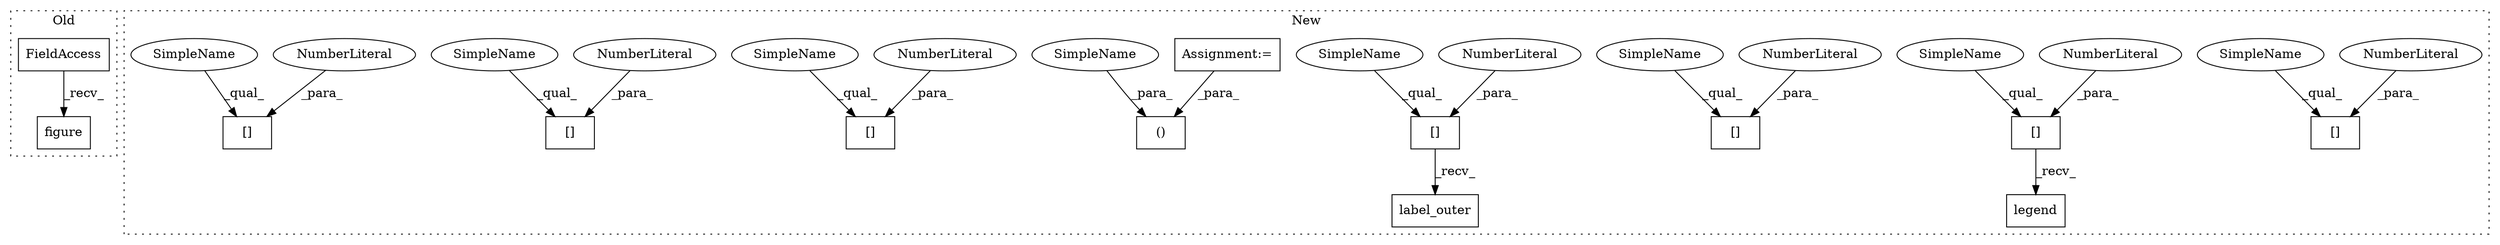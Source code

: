 digraph G {
subgraph cluster0 {
1 [label="figure" a="32" s="2271,2299" l="12,2" shape="box"];
3 [label="FieldAccess" a="22" s="2253" l="10" shape="box"];
label = "Old";
style="dotted";
}
subgraph cluster1 {
2 [label="legend" a="32" s="1546" l="8" shape="box"];
4 [label="[]" a="2" s="1540,1544" l="3,1" shape="box"];
5 [label="NumberLiteral" a="34" s="1543" l="1" shape="ellipse"];
6 [label="[]" a="2" s="1419,1423" l="3,1" shape="box"];
7 [label="()" a="106" s="1030" l="18" shape="box"];
8 [label="[]" a="2" s="1489,1493" l="3,1" shape="box"];
9 [label="NumberLiteral" a="34" s="1492" l="1" shape="ellipse"];
10 [label="[]" a="2" s="1444,1448" l="3,1" shape="box"];
11 [label="NumberLiteral" a="34" s="1422" l="1" shape="ellipse"];
12 [label="[]" a="2" s="2077,2081" l="3,1" shape="box"];
13 [label="NumberLiteral" a="34" s="1447" l="1" shape="ellipse"];
14 [label="[]" a="2" s="2128,2132" l="3,1" shape="box"];
15 [label="NumberLiteral" a="34" s="2080" l="1" shape="ellipse"];
16 [label="[]" a="2" s="1953,1957" l="3,1" shape="box"];
17 [label="NumberLiteral" a="34" s="1956" l="1" shape="ellipse"];
18 [label="NumberLiteral" a="34" s="2131" l="1" shape="ellipse"];
19 [label="label_outer" a="32" s="1425" l="13" shape="box"];
20 [label="Assignment:=" a="7" s="170" l="3" shape="box"];
21 [label="SimpleName" a="42" s="1489" l="2" shape="ellipse"];
22 [label="SimpleName" a="42" s="1540" l="2" shape="ellipse"];
23 [label="SimpleName" a="42" s="1046" l="2" shape="ellipse"];
24 [label="SimpleName" a="42" s="2128" l="2" shape="ellipse"];
25 [label="SimpleName" a="42" s="1444" l="2" shape="ellipse"];
26 [label="SimpleName" a="42" s="1953" l="2" shape="ellipse"];
27 [label="SimpleName" a="42" s="1419" l="2" shape="ellipse"];
28 [label="SimpleName" a="42" s="2077" l="2" shape="ellipse"];
label = "New";
style="dotted";
}
3 -> 1 [label="_recv_"];
4 -> 2 [label="_recv_"];
5 -> 4 [label="_para_"];
6 -> 19 [label="_recv_"];
9 -> 8 [label="_para_"];
11 -> 6 [label="_para_"];
13 -> 10 [label="_para_"];
15 -> 12 [label="_para_"];
17 -> 16 [label="_para_"];
18 -> 14 [label="_para_"];
20 -> 7 [label="_para_"];
21 -> 8 [label="_qual_"];
22 -> 4 [label="_qual_"];
23 -> 7 [label="_para_"];
24 -> 14 [label="_qual_"];
25 -> 10 [label="_qual_"];
26 -> 16 [label="_qual_"];
27 -> 6 [label="_qual_"];
28 -> 12 [label="_qual_"];
}